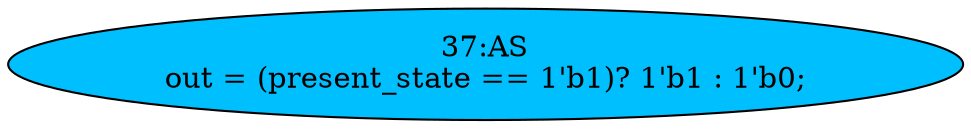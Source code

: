 strict digraph "" {
	node [label="\N"];
	"37:AS"	[ast="<pyverilog.vparser.ast.Assign object at 0x7f5c0c71c650>",
		def_var="['out']",
		fillcolor=deepskyblue,
		label="37:AS
out = (present_state == 1'b1)? 1'b1 : 1'b0;",
		statements="[]",
		style=filled,
		typ=Assign,
		use_var="['present_state']"];
}
